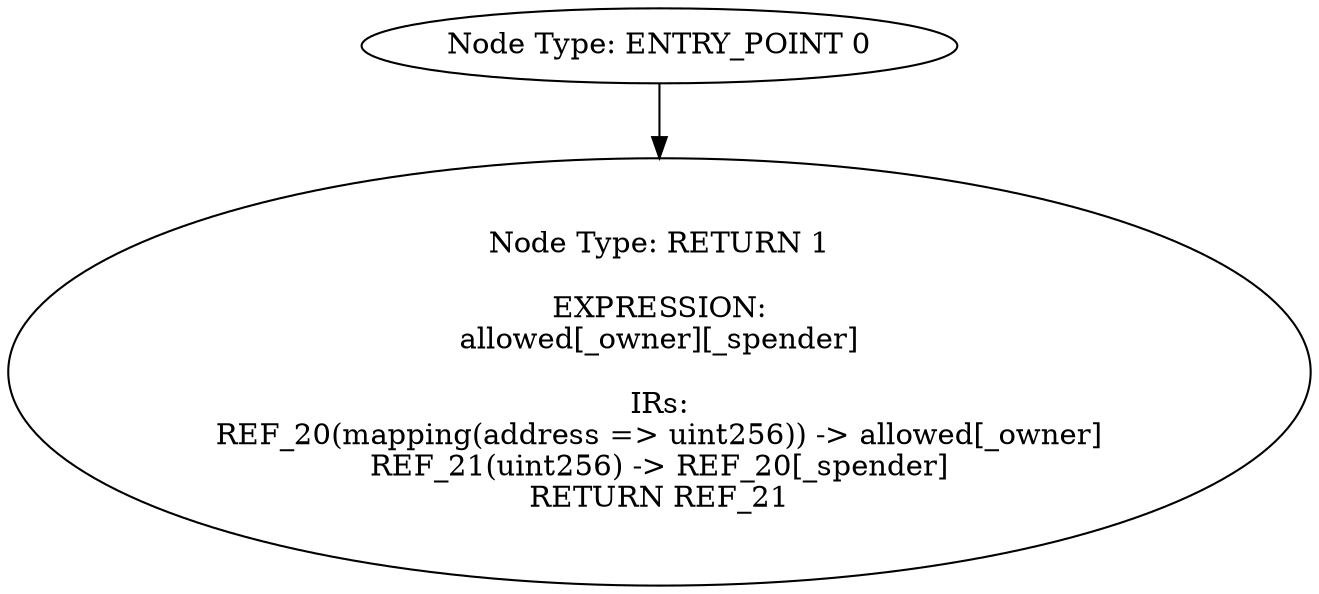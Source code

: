 digraph{
0[label="Node Type: ENTRY_POINT 0
"];
0->1;
1[label="Node Type: RETURN 1

EXPRESSION:
allowed[_owner][_spender]

IRs:
REF_20(mapping(address => uint256)) -> allowed[_owner]
REF_21(uint256) -> REF_20[_spender]
RETURN REF_21"];
}
